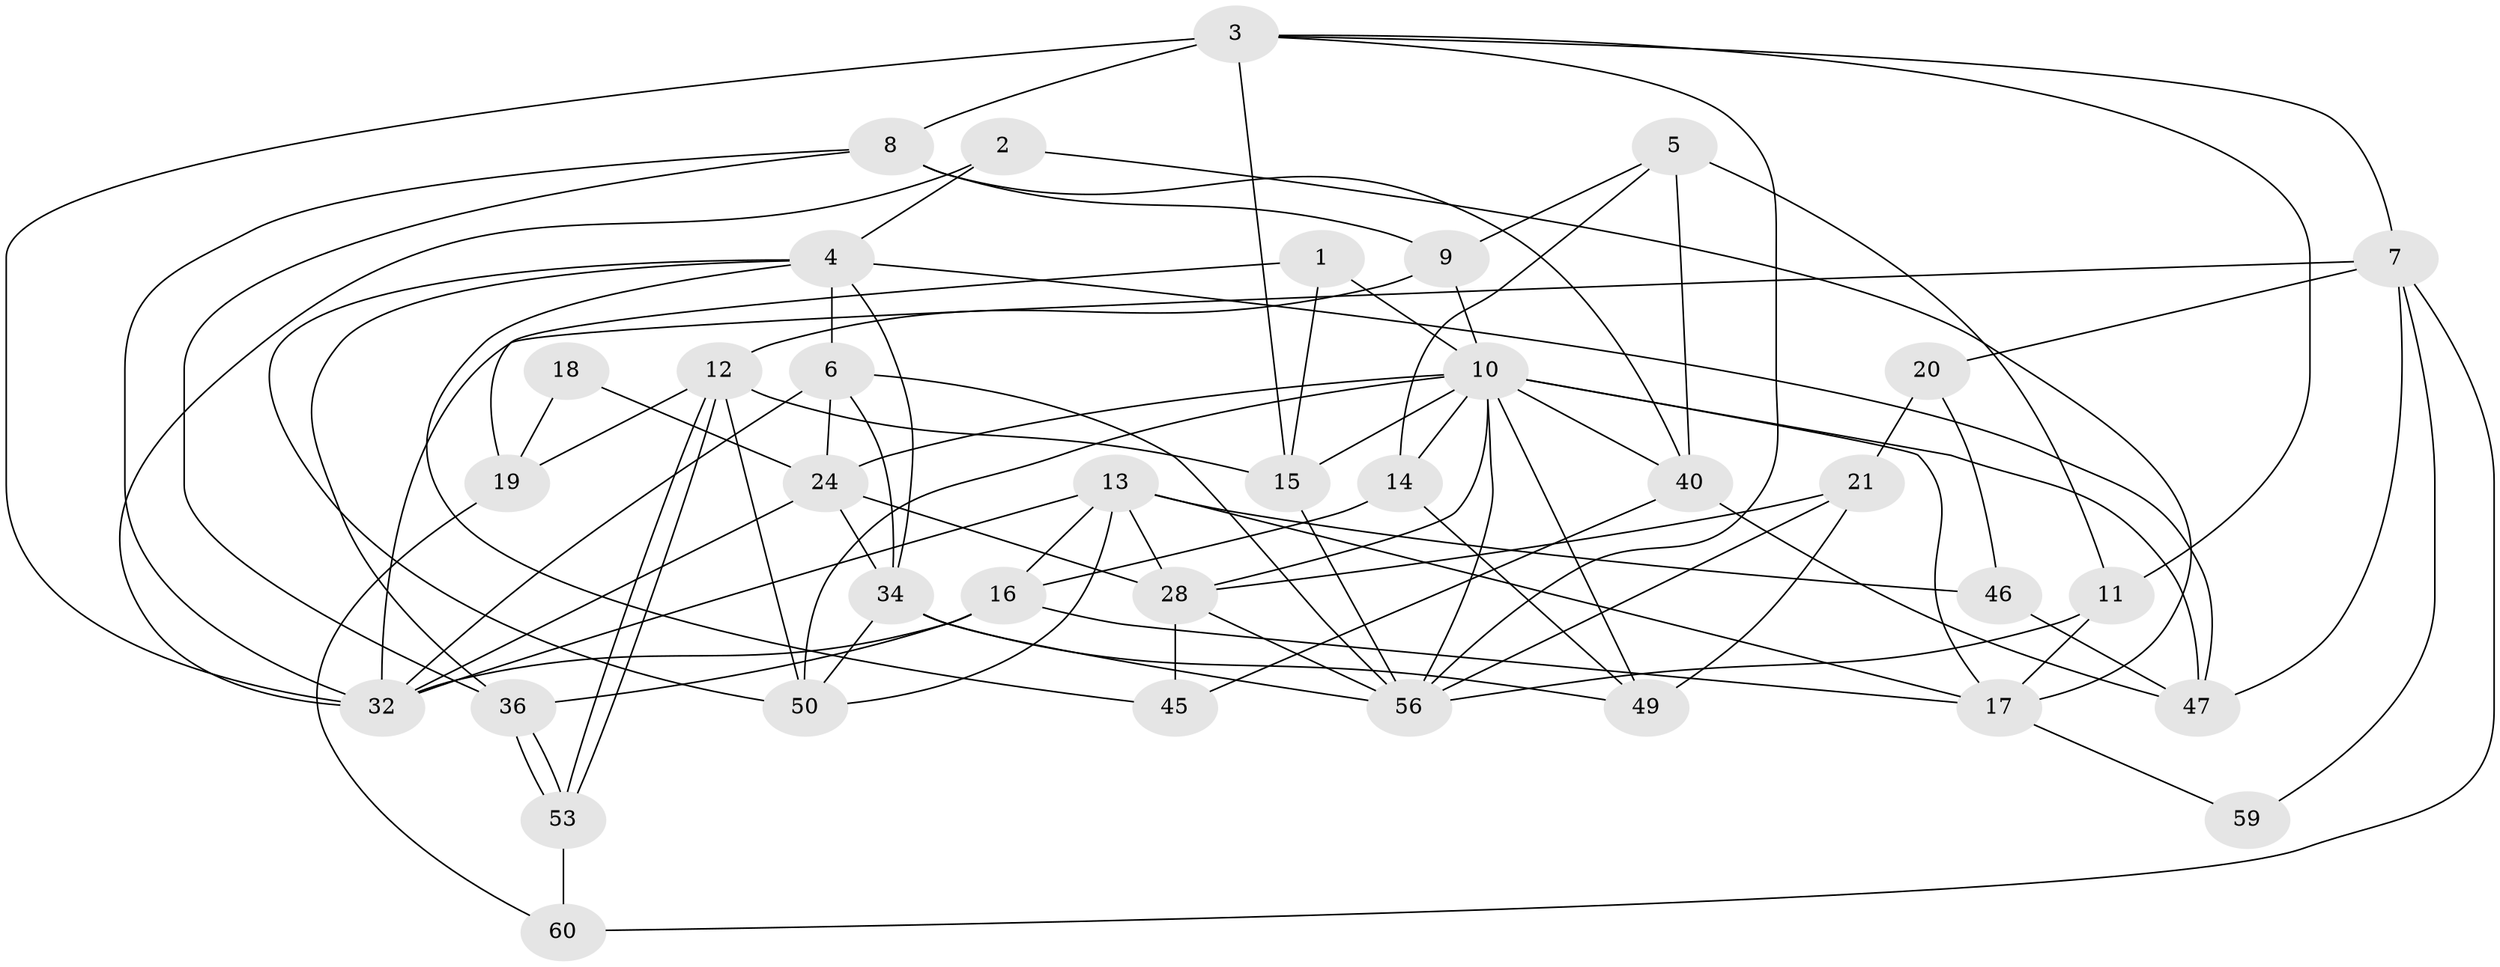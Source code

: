 // Generated by graph-tools (version 1.1) at 2025/52/02/27/25 19:52:07]
// undirected, 36 vertices, 89 edges
graph export_dot {
graph [start="1"]
  node [color=gray90,style=filled];
  1;
  2;
  3 [super="+22"];
  4 [super="+38"];
  5 [super="+23"];
  6 [super="+43"];
  7 [super="+35"];
  8 [super="+29"];
  9 [super="+33"];
  10 [super="+54"];
  11;
  12 [super="+30"];
  13 [super="+27"];
  14 [super="+42"];
  15 [super="+31"];
  16 [super="+26"];
  17 [super="+25"];
  18;
  19 [super="+41"];
  20;
  21 [super="+44"];
  24 [super="+57"];
  28 [super="+48"];
  32 [super="+51"];
  34 [super="+39"];
  36 [super="+37"];
  40 [super="+55"];
  45;
  46;
  47 [super="+52"];
  49;
  50;
  53;
  56 [super="+58"];
  59;
  60;
  1 -- 15;
  1 -- 19;
  1 -- 10;
  2 -- 4;
  2 -- 32;
  2 -- 17;
  3 -- 32 [weight=2];
  3 -- 8;
  3 -- 56;
  3 -- 11;
  3 -- 7;
  3 -- 15;
  4 -- 45;
  4 -- 34;
  4 -- 6;
  4 -- 50;
  4 -- 36;
  4 -- 47;
  5 -- 40;
  5 -- 11;
  5 -- 9;
  5 -- 14;
  6 -- 32;
  6 -- 56;
  6 -- 24 [weight=2];
  6 -- 34;
  7 -- 60;
  7 -- 32;
  7 -- 20;
  7 -- 59;
  7 -- 47;
  8 -- 32;
  8 -- 36;
  8 -- 9;
  8 -- 40;
  9 -- 10;
  9 -- 12;
  10 -- 24;
  10 -- 28;
  10 -- 40;
  10 -- 47;
  10 -- 49;
  10 -- 56;
  10 -- 17;
  10 -- 50;
  10 -- 15;
  10 -- 14;
  11 -- 17;
  11 -- 56;
  12 -- 50;
  12 -- 53;
  12 -- 53;
  12 -- 15;
  12 -- 19 [weight=2];
  13 -- 16;
  13 -- 17;
  13 -- 50;
  13 -- 28;
  13 -- 46;
  13 -- 32 [weight=2];
  14 -- 49;
  14 -- 16;
  15 -- 56;
  16 -- 17;
  16 -- 36;
  16 -- 32;
  17 -- 59;
  18 -- 19 [weight=2];
  18 -- 24;
  19 -- 60;
  20 -- 46;
  20 -- 21;
  21 -- 56;
  21 -- 49;
  21 -- 28;
  24 -- 34;
  24 -- 28;
  24 -- 32;
  28 -- 45;
  28 -- 56;
  34 -- 49;
  34 -- 50;
  34 -- 56;
  36 -- 53;
  36 -- 53;
  40 -- 47;
  40 -- 45;
  46 -- 47;
  53 -- 60;
}
